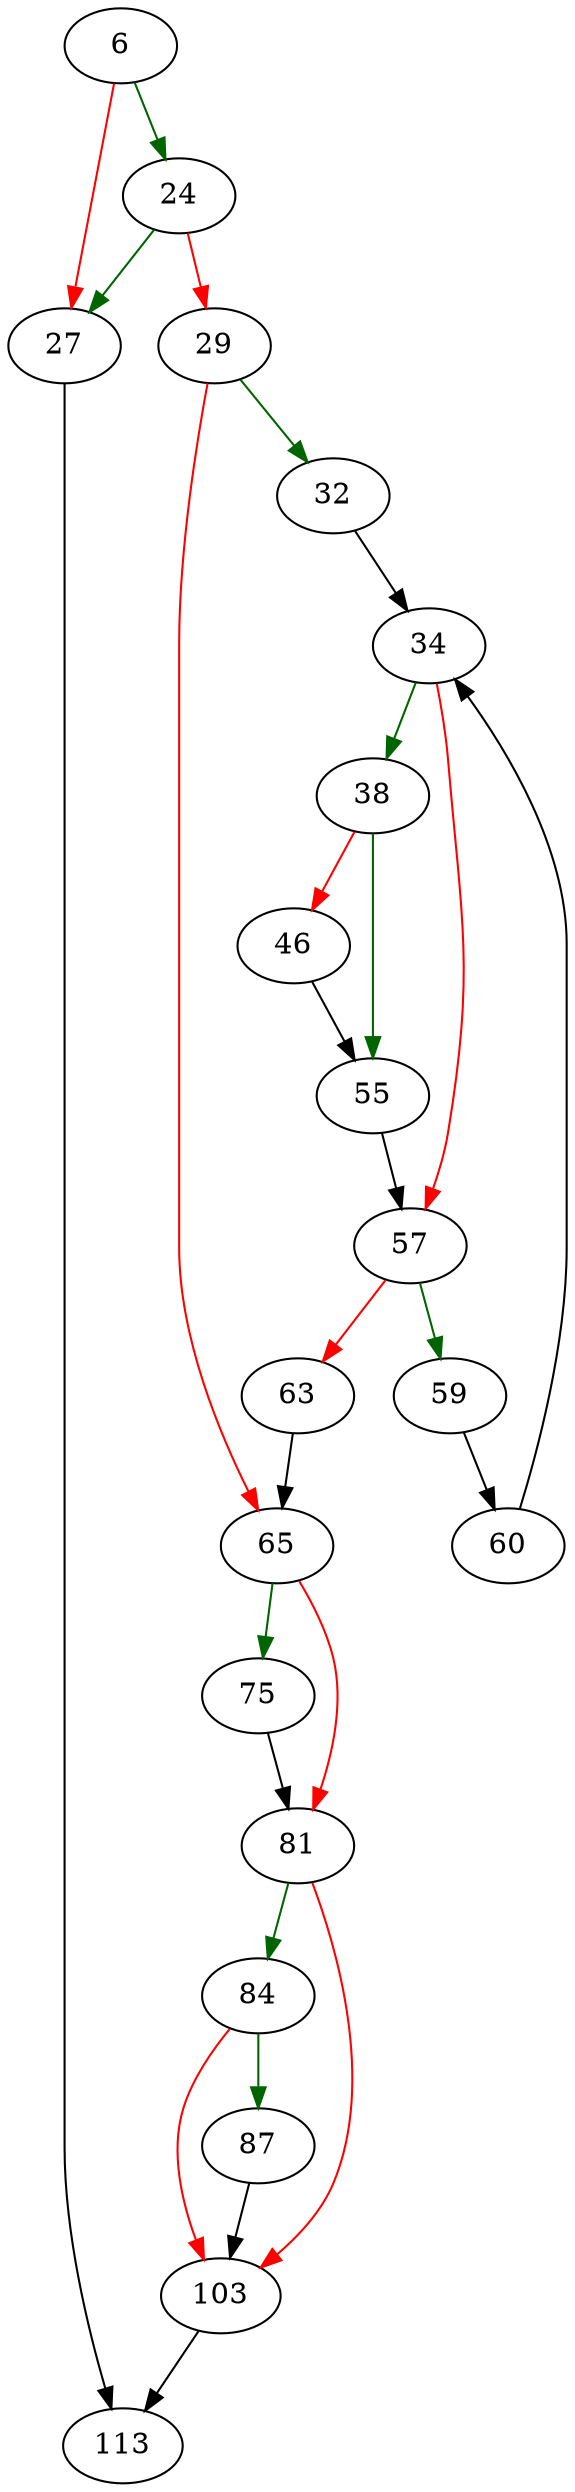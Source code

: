 strict digraph "sqlite3Prepare16" {
	// Node definitions.
	6 [entry=true];
	24;
	27;
	29;
	113;
	32;
	65;
	34;
	38;
	57;
	55;
	46;
	59;
	63;
	60;
	75;
	81;
	84;
	103;
	87;

	// Edge definitions.
	6 -> 24 [
		color=darkgreen
		cond=true
	];
	6 -> 27 [
		color=red
		cond=false
	];
	24 -> 27 [
		color=darkgreen
		cond=true
	];
	24 -> 29 [
		color=red
		cond=false
	];
	27 -> 113;
	29 -> 32 [
		color=darkgreen
		cond=true
	];
	29 -> 65 [
		color=red
		cond=false
	];
	32 -> 34;
	65 -> 75 [
		color=darkgreen
		cond=true
	];
	65 -> 81 [
		color=red
		cond=false
	];
	34 -> 38 [
		color=darkgreen
		cond=true
	];
	34 -> 57 [
		color=red
		cond=false
	];
	38 -> 55 [
		color=darkgreen
		cond=true
	];
	38 -> 46 [
		color=red
		cond=false
	];
	57 -> 59 [
		color=darkgreen
		cond=true
	];
	57 -> 63 [
		color=red
		cond=false
	];
	55 -> 57;
	46 -> 55;
	59 -> 60;
	63 -> 65;
	60 -> 34;
	75 -> 81;
	81 -> 84 [
		color=darkgreen
		cond=true
	];
	81 -> 103 [
		color=red
		cond=false
	];
	84 -> 103 [
		color=red
		cond=false
	];
	84 -> 87 [
		color=darkgreen
		cond=true
	];
	103 -> 113;
	87 -> 103;
}